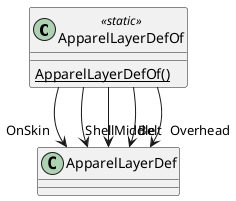 @startuml
class ApparelLayerDefOf <<static>> {
    {static} ApparelLayerDefOf()
}
ApparelLayerDefOf --> "OnSkin" ApparelLayerDef
ApparelLayerDefOf --> "Shell" ApparelLayerDef
ApparelLayerDefOf --> "Middle" ApparelLayerDef
ApparelLayerDefOf --> "Belt" ApparelLayerDef
ApparelLayerDefOf --> "Overhead" ApparelLayerDef
@enduml
